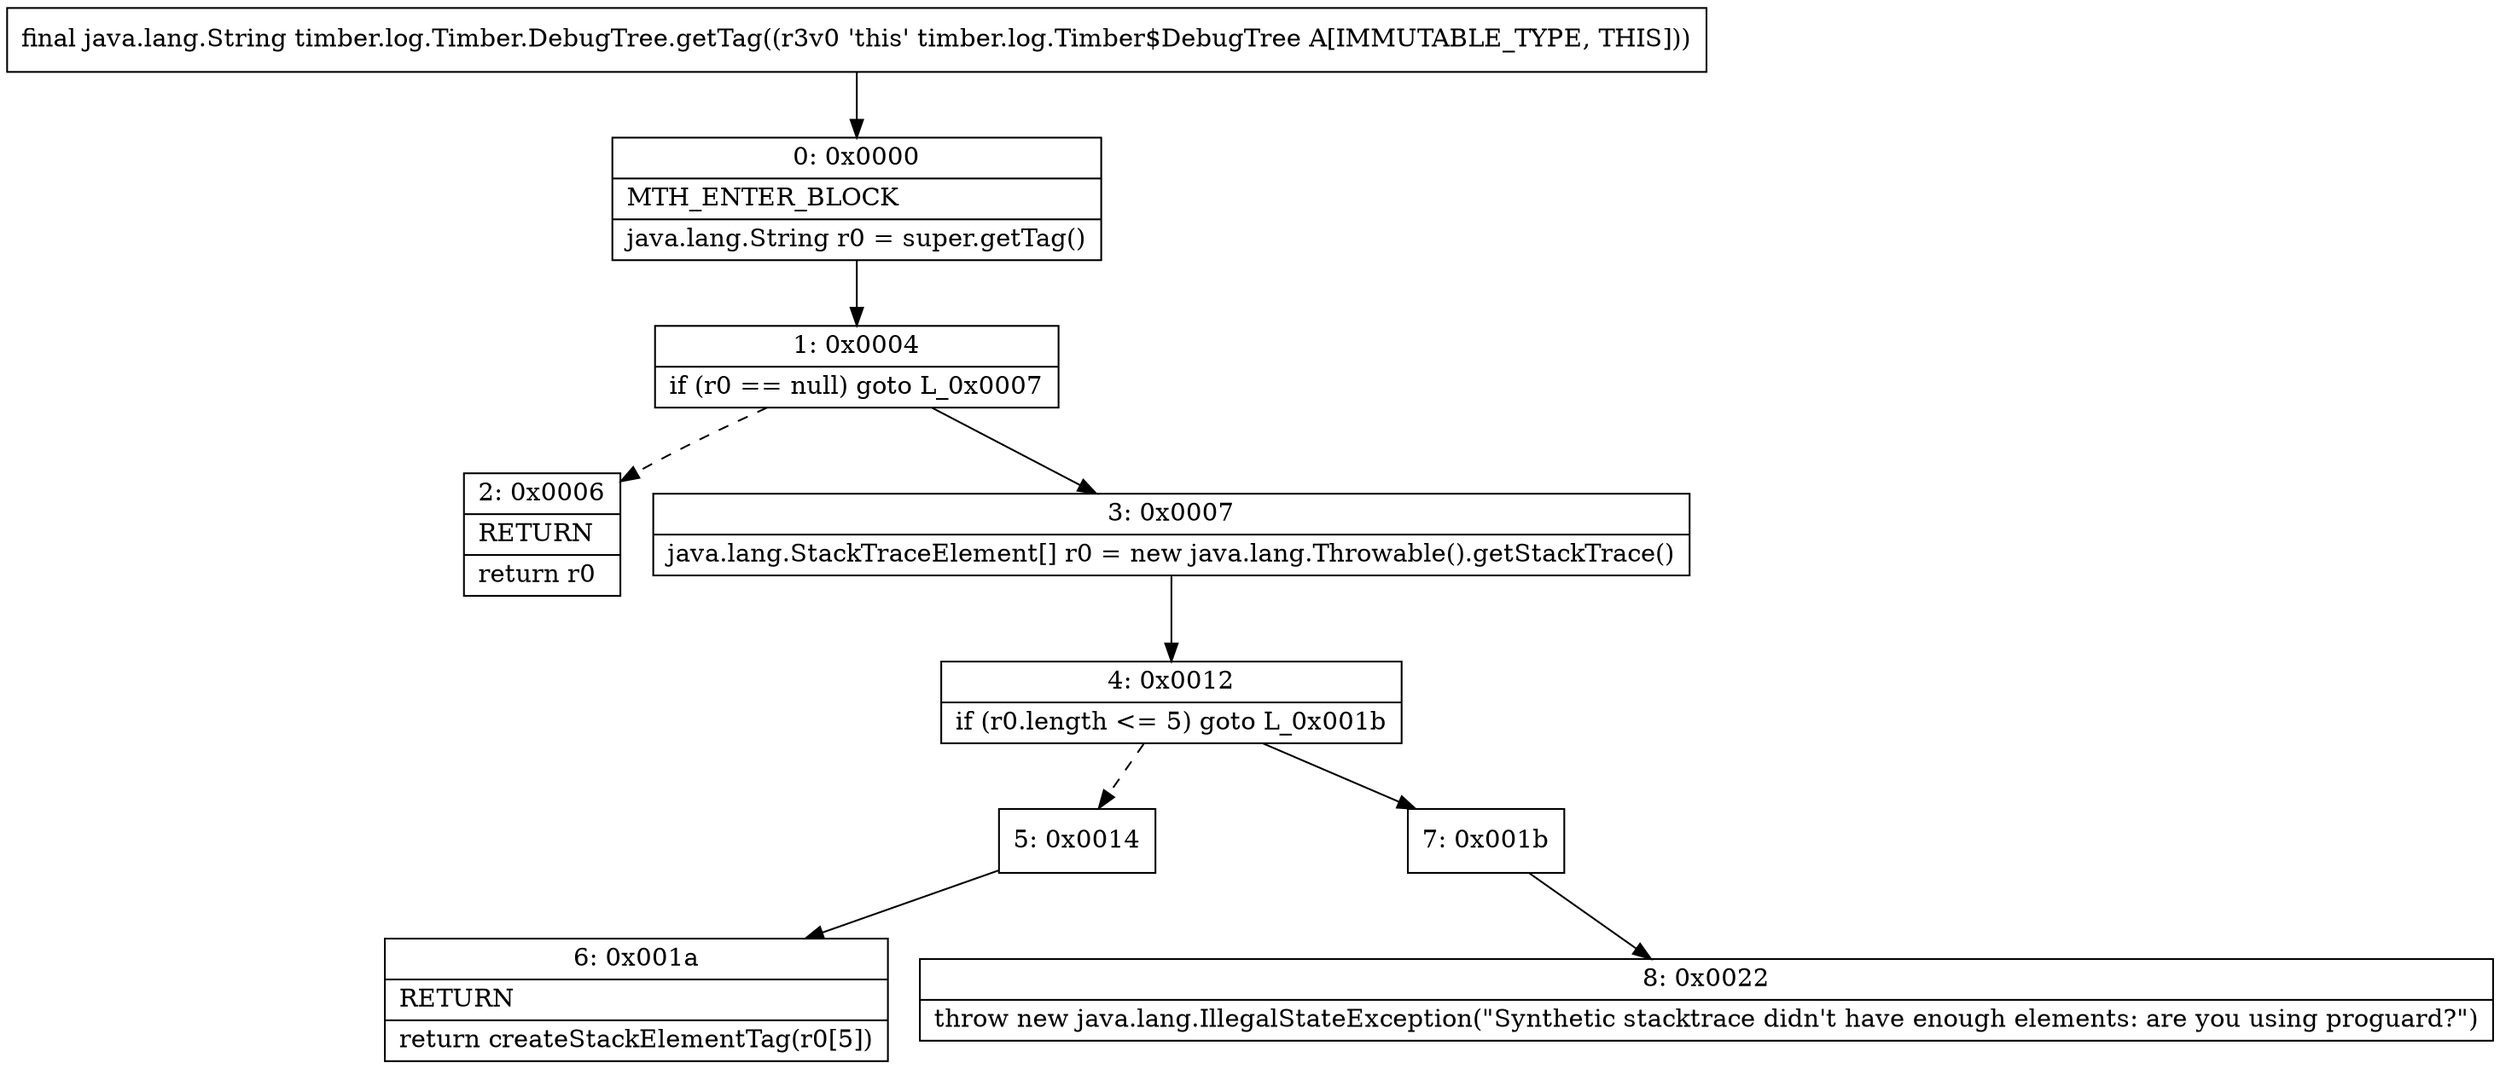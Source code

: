digraph "CFG fortimber.log.Timber.DebugTree.getTag()Ljava\/lang\/String;" {
Node_0 [shape=record,label="{0\:\ 0x0000|MTH_ENTER_BLOCK\l|java.lang.String r0 = super.getTag()\l}"];
Node_1 [shape=record,label="{1\:\ 0x0004|if (r0 == null) goto L_0x0007\l}"];
Node_2 [shape=record,label="{2\:\ 0x0006|RETURN\l|return r0\l}"];
Node_3 [shape=record,label="{3\:\ 0x0007|java.lang.StackTraceElement[] r0 = new java.lang.Throwable().getStackTrace()\l}"];
Node_4 [shape=record,label="{4\:\ 0x0012|if (r0.length \<= 5) goto L_0x001b\l}"];
Node_5 [shape=record,label="{5\:\ 0x0014}"];
Node_6 [shape=record,label="{6\:\ 0x001a|RETURN\l|return createStackElementTag(r0[5])\l}"];
Node_7 [shape=record,label="{7\:\ 0x001b}"];
Node_8 [shape=record,label="{8\:\ 0x0022|throw new java.lang.IllegalStateException(\"Synthetic stacktrace didn't have enough elements: are you using proguard?\")\l}"];
MethodNode[shape=record,label="{final java.lang.String timber.log.Timber.DebugTree.getTag((r3v0 'this' timber.log.Timber$DebugTree A[IMMUTABLE_TYPE, THIS])) }"];
MethodNode -> Node_0;
Node_0 -> Node_1;
Node_1 -> Node_2[style=dashed];
Node_1 -> Node_3;
Node_3 -> Node_4;
Node_4 -> Node_5[style=dashed];
Node_4 -> Node_7;
Node_5 -> Node_6;
Node_7 -> Node_8;
}

